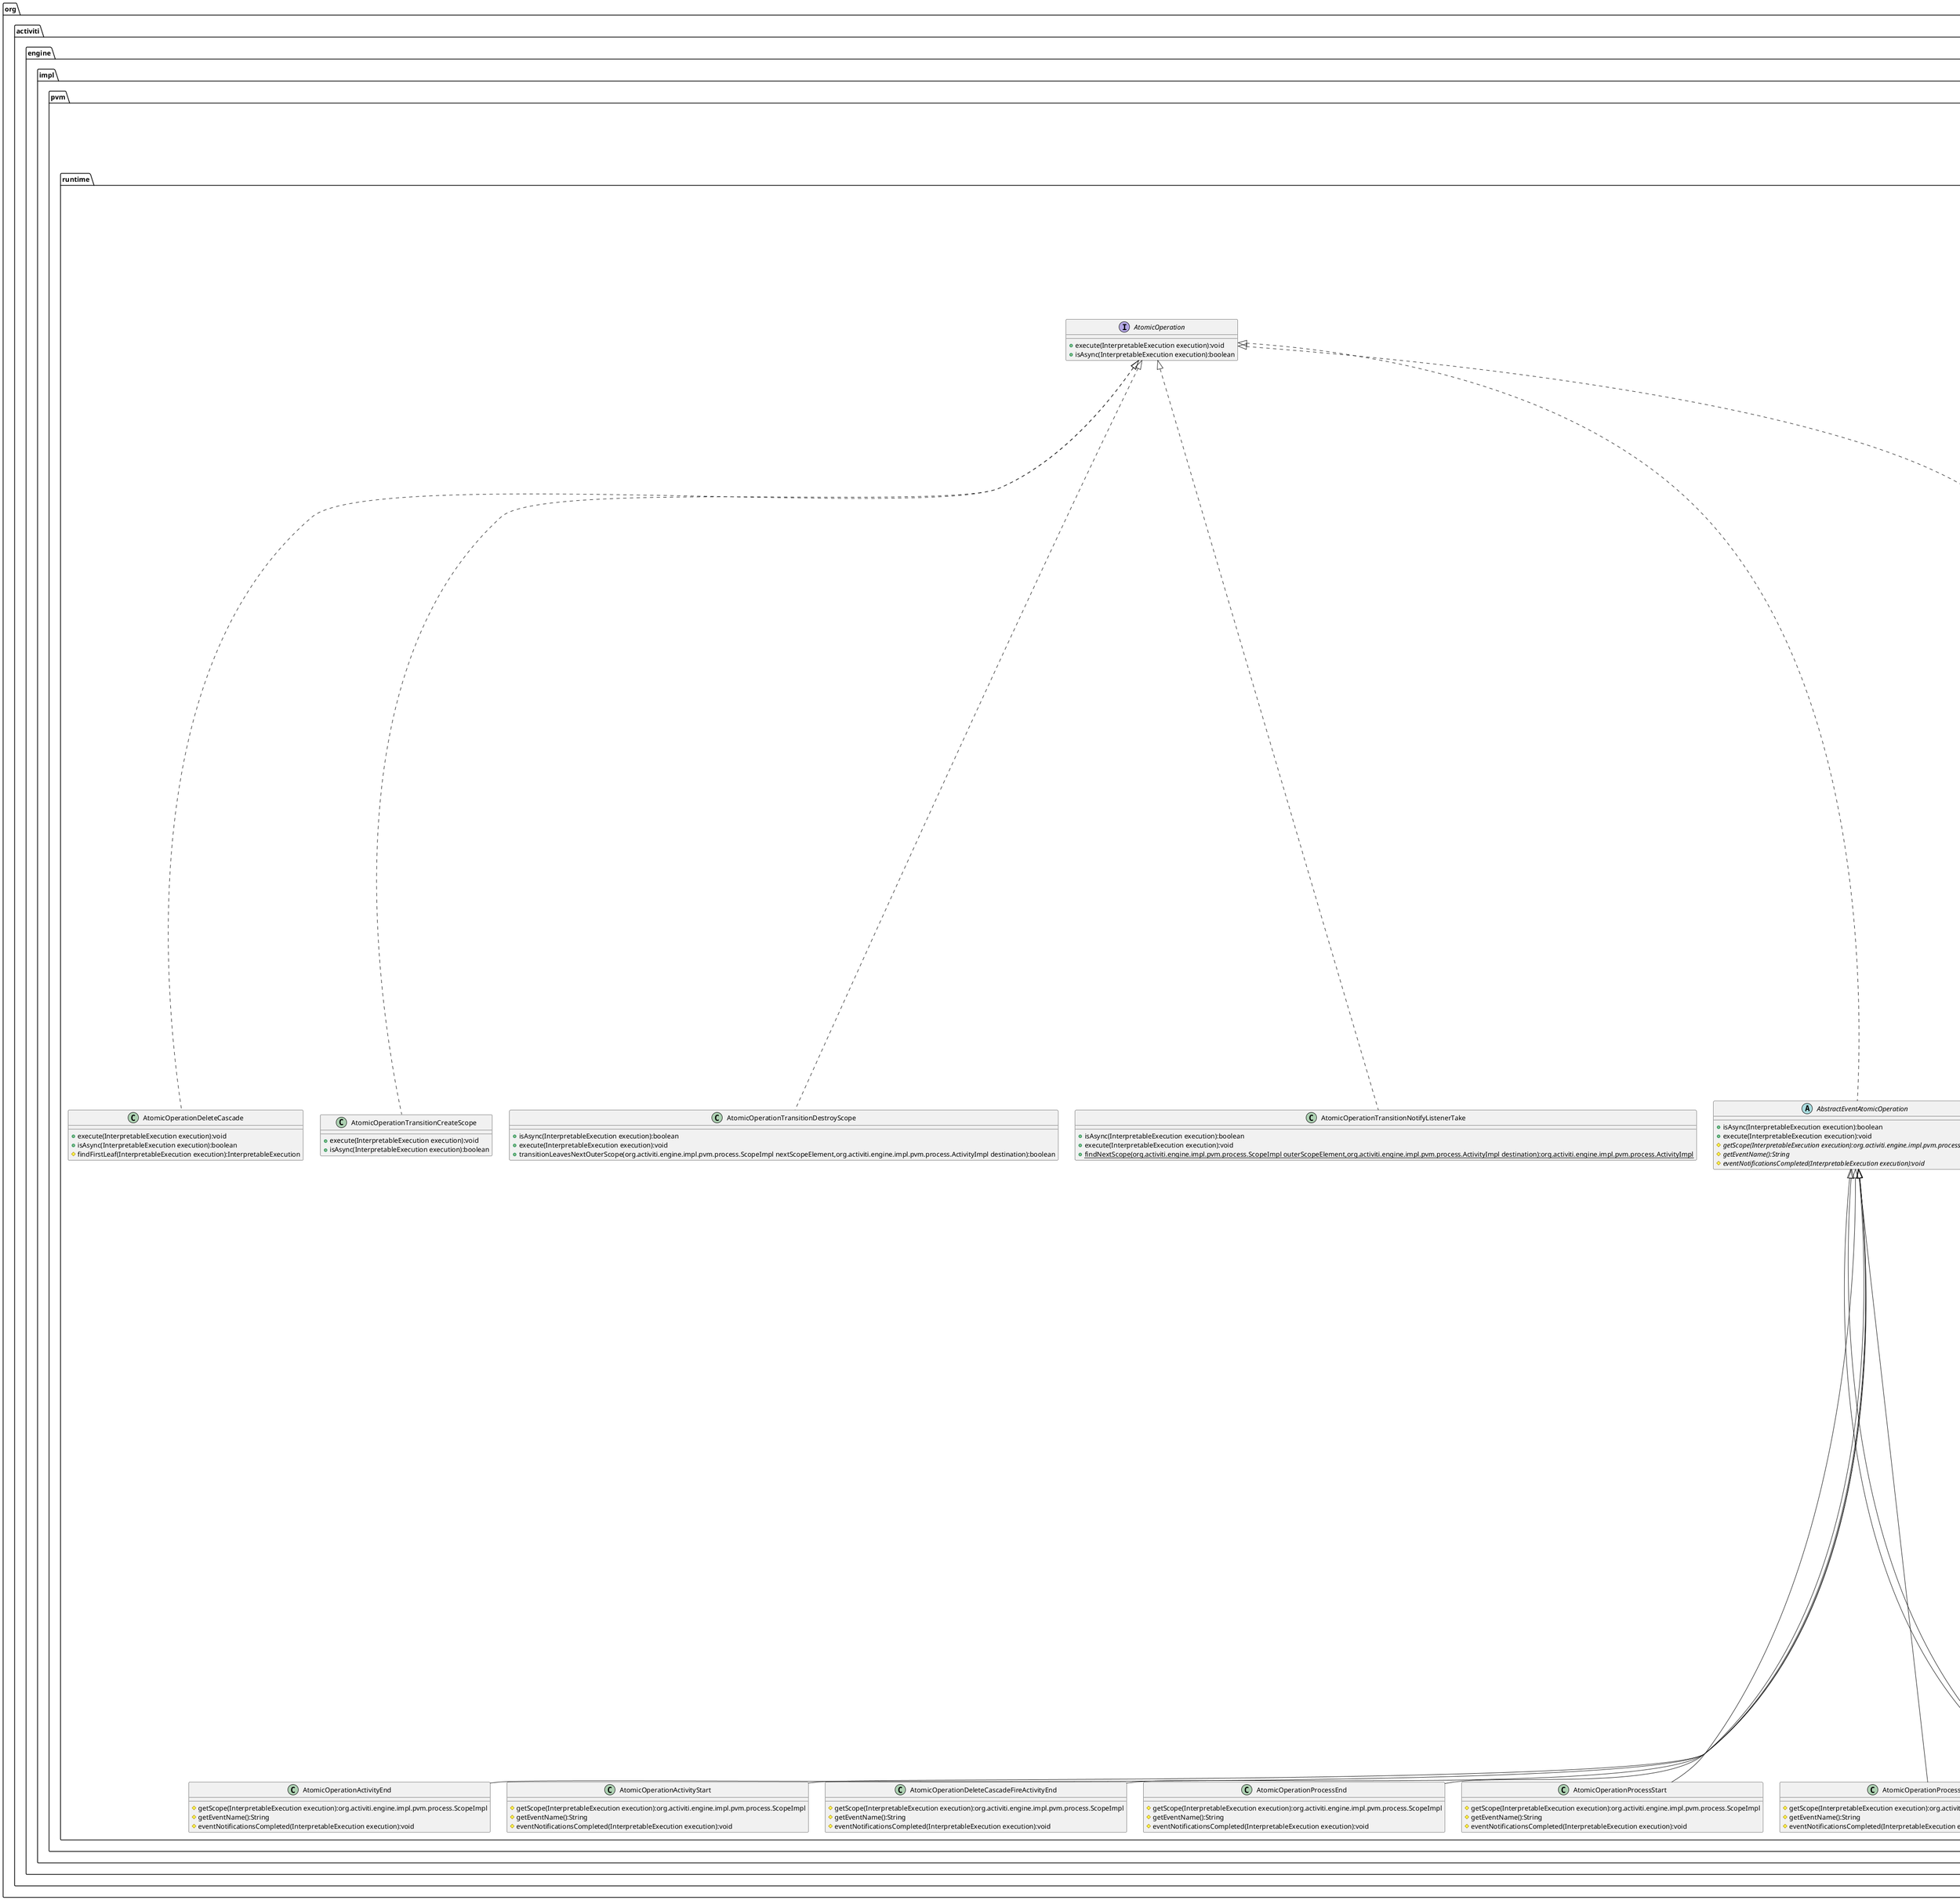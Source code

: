 @startuml
/' !include org.activiti.engine.impl.pvm.delegate.puml '/
hide @unlinked

package "org.activiti.engine.impl.pvm.runtime" {
abstract class AbstractEventAtomicOperation implements AtomicOperation {
    + isAsync(InterpretableExecution execution):boolean
    + execute(InterpretableExecution execution):void
    # {abstract} getScope(InterpretableExecution execution):org.activiti.engine.impl.pvm.process.ScopeImpl
    # {abstract} getEventName():String
    # {abstract} eventNotificationsCompleted(InterpretableExecution execution):void
}

interface AtomicOperation {
    + execute(InterpretableExecution execution):void
    + isAsync(InterpretableExecution execution):boolean
}
class AtomicOperationActivityEnd extends AbstractEventAtomicOperation {
    # getScope(InterpretableExecution execution):org.activiti.engine.impl.pvm.process.ScopeImpl
    # getEventName():String
    # eventNotificationsCompleted(InterpretableExecution execution):void
}
class AtomicOperationActivityExecute implements AtomicOperation {
    + execute(InterpretableExecution execution):void
    + isAsync(InterpretableExecution execution):boolean
}
class AtomicOperationActivityStart extends AbstractEventAtomicOperation {
    # getScope(InterpretableExecution execution):org.activiti.engine.impl.pvm.process.ScopeImpl
    # getEventName():String
    # eventNotificationsCompleted(InterpretableExecution execution):void
}
class AtomicOperationDeleteCascade implements AtomicOperation {
    + execute(InterpretableExecution execution):void
    + isAsync(InterpretableExecution execution):boolean
    # findFirstLeaf(InterpretableExecution execution):InterpretableExecution
}
class AtomicOperationDeleteCascadeFireActivityEnd extends AbstractEventAtomicOperation {
    # getScope(InterpretableExecution execution):org.activiti.engine.impl.pvm.process.ScopeImpl
    # getEventName():String
    # eventNotificationsCompleted(InterpretableExecution execution):void
}
class AtomicOperationProcessEnd extends AbstractEventAtomicOperation {
    # getScope(InterpretableExecution execution):org.activiti.engine.impl.pvm.process.ScopeImpl
    # getEventName():String
    # eventNotificationsCompleted(InterpretableExecution execution):void
}

class AtomicOperationProcessStart extends AbstractEventAtomicOperation {
    # getScope(InterpretableExecution execution):org.activiti.engine.impl.pvm.process.ScopeImpl
    # getEventName():String
    # eventNotificationsCompleted(InterpretableExecution execution):void
}
class AtomicOperationProcessStartInitial extends AbstractEventAtomicOperation {
    # getScope(InterpretableExecution execution):org.activiti.engine.impl.pvm.process.ScopeImpl
    # getEventName():String
    # eventNotificationsCompleted(InterpretableExecution execution):void
}
class AtomicOperationTransitionCreateScope implements AtomicOperation {
    + execute(InterpretableExecution execution):void
    + isAsync(InterpretableExecution execution):boolean
}
class AtomicOperationTransitionDestroyScope implements AtomicOperation {
    + isAsync(InterpretableExecution execution):boolean
    + execute(InterpretableExecution execution):void
    + transitionLeavesNextOuterScope(org.activiti.engine.impl.pvm.process.ScopeImpl nextScopeElement,org.activiti.engine.impl.pvm.process.ActivityImpl destination):boolean
}
class AtomicOperationTransitionNotifyListenerEnd extends AbstractEventAtomicOperation {
    # getScope(InterpretableExecution execution):org.activiti.engine.impl.pvm.process.ScopeImpl
    # getEventName():String
    # eventNotificationsCompleted(InterpretableExecution execution):void
}
class AtomicOperationTransitionNotifyListenerStart extends AbstractEventAtomicOperation {
    # getScope(InterpretableExecution execution):org.activiti.engine.impl.pvm.process.ScopeImpl
    # getEventName():String
    # eventNotificationsCompleted(InterpretableExecution execution):void
}

class AtomicOperationTransitionNotifyListenerTake implements AtomicOperation{
    + isAsync(InterpretableExecution execution):boolean
    + execute(InterpretableExecution execution):void
    + {static} findNextScope(org.activiti.engine.impl.pvm.process.ScopeImpl outerScopeElement,org.activiti.engine.impl.pvm.process.ActivityImpl destination):org.activiti.engine.impl.pvm.process.ActivityImpl
}

class ExecutionImpl implements org.activiti.engine.impl.pvm.delegate.ActivityExecution,org.activiti.engine.impl.pvm.delegate.ExecutionListenerExecution,org.activiti.engine.impl.pvm.PvmExecution,InterpretableExecution {
    # processDefinition:org.activiti.engine.impl.pvm.process.ProcessDefinitionImpl
    # activity:org.activiti.engine.impl.pvm.process.ActivityImpl
    # transition:org.activiti.engine.impl.pvm.process.TransitionImpl
    # processInstance:ExecutionImpl
    # parent:ExecutionImpl
    # executions:List<ExecutionImpl>
    # superExecution:ExecutionImpl
    # subProcessInstance:ExecutionImpl
    # startingExecution:StartingExecution
    == state/type of execution ==
    # isActive:boolean
    # isScope:boolean
    # isConcurrent:boolean
    # isEnded:boolean
    # isEventScope:boolean
    # variables:Map<String,Object>
    == events ==
    # eventName:String
    # eventSource:org.activiti.engine.impl.pvm.PvmProcessElement
    # executionListenerIndex:int
    == cascade deletion ==
    # deleteRoot:boolean
    # deleteReason:String
    == replaced by ==
    # replacedBy:ExecutionImpl
    == atomic operations ==
    # nextOperation:AtomicOperation
    # isOperating:boolean
    == constructor ==
    + ExecutionImpl()
    + ExecutionImpl(org.activiti.engine.impl.pvm.process.ActivityImpl initial)
    == constructor ==
    + createExecution():ExecutionImpl
    + newExecution():ExecutionImpl
    + createSubProcessInstance(org.activiti.engine.impl.pvm.PvmProcessDefinition processDefinition):org.activiti.engine.impl.pvm.PvmProcessInstance
    + initialize():void
    + destroy():void
    + remove():void
    + destroyScope(String reason):void
    + getParent():ExecutionImpl
    + setParent(InterpretableExecution parent):void
    + getParentId():String
    + getSuperExecutionId():String
    # ensureParentInitialized():void
    + getExecutions():List<ExecutionImpl>
    + getSuperExecution():ExecutionImpl
    + setSuperExecution(ExecutionImpl superExecution):void
    # ensureSuperExecutionInitialized():void
    + getSubProcessInstance():ExecutionImpl
    + setSubProcessInstance(InterpretableExecution superExecution):void
    # ensureSubProcessInstanceInitialized():void
    + deleteCascade(String deleteReason):void
    + end():void
    + findExecution(String activityId):ExecutionImpl
    + findActiveActivityIds():List<String>
    # collectActiveActivityIds(List<String> activeActivityIds):void
    # ensureExecutionsInitialized():void
    + getProcessDefinition():org.activiti.engine.impl.pvm.process.ProcessDefinitionImpl
    + getProcessDefinitionId():String
    # ensureProcessDefinitionInitialized():void
    + getProcessInstance():ExecutionImpl
    + getProcessInstanceId():String
    + getBusinessKey():string
    + getProcessBusinessKey():String
    + setProcessInstance(InterpretableExecution processInstance):void
    # ensureProcessInstanceInitialized():void
    + getActivity():org.activiti.engine.impl.pvm.process.ActivityImpl
    + setActivity(org.activiti.engine.impl.pvm.process.ActivityImpl activity):void
    + ensureActivityInitialized():void
    + isCope():boolean
    + start():void
    + signal(String signalName,Object signalData):void
    + take(org.activiti.engine.impl.pvm.PvmTransition transition,boolean fireActivityCompletedEvent):void
    + take(org.activiti.engine.impl.pvm.PvmTransition transition):void
    + executeActivity(org.activiti.engine.impl.pvm.PvmActivity activity):void
    + findInactiveConcurrentExecutions(org.activiti.engine.impl.pvm.PvmActivity activity):List<org.activiti.engine.impl.pvm.delegate.ActivityExecution>
    + takeAll(List<org.activiti.engine.impl.pvm.PvmTransition> transitions,List<org.activiti.engine.impl.pvm.delegate.ActivityExecution> recyclableExecutions):void
    + performOperation(AtomicOperation executionOperation):void
    + isActive(String activityId):boolean
    + getVariable(String variableName):Object
    + getVariable(String variableName,boolean fetchAllVariables):Object
    + getVariables():Map<String,Object>
    + getVariables(Collection<String> variableNames):Map<String,Object>
    + getVariables(Collection<String> variableNames,boolean fetchAllVariables):Map<String,Object>
    # collectVariables(Map<String,Object> collectedVariables):void
    + setVariables(Map<String,? extends Object> variables):void
    + setVariable(String variableName,Object value):void
    + setVariable(String variableName,Object value,boolean fetchAllVariables):void
    + setVariableLocally(String variableName,Object value):void
    + setVariableLocal(String variableName,Object value,boolean fetchAllVariables):void
    + hasVariable(String variableName):boolean
    # ensureVariablesInitialized():void
    + getEngineServices():org.activiti.engine.EngineServices
    + isProcessInstanceType():boolean
    + inactivate():boolean
    + getId():String
    + getTransition():org.activiti.engine.impl.pvm.process.TransitionImpl
    + setTransition(org.activiti.engine.impl.pvm.process.TransitionImpl):void
    + getExecutionListenerIndex():Integer
    + setExecutionListenerIndex(Integer executionListenerIndex):void
    + isConcurrent():boolean
    + setConcurrent(boolean isConcurrent):void
    + isActive():boolean
    + setActive(boolean isActive):void
    + isEnded():boolean
    + setEnded(boolean ended):void
    + setProcessDefinition(org.activiti.engine.impl.pvm.process.ProcessDefinitionImpl processDefinition):void
    + getEventName():String
    + setEventName(String eventName):void
    + getEventSource():org.activiti.engine.impl.pvm.PvmProcessElement
    + setEventSource(org.activiti.engine.impl.pvm.PvmProcessElement):void
    + getDeleteReason():String
    + setDeleteReason(String deleteReason):void
    + getReplacedBy():ExecutionImpl
    + setReplacedBy(ExecutionImpl replacedBy):void
    + setExecutions(List<ExecutionImpl> executions):void
    + isDeleteRoot():boolean
    + getCurrentActivityId():String
    + getCurrentActivityName():String
    + getVariableInstances():Map<String,org.activiti.engine.impl.persistence.entity.VariableInstance>
    + getVariableInstances(Collection<String> variableNames):Map<String,org.activiti.engine.impl.persistence.entity.VariableInstance>
    + getVariableInstances(Collection<String> variableNames,boolean fetchAllVariables):Map<String,org.activiti.engine.impl.persistence.entity.VariableInstance>
    + getVariableInstancesLocal():Map<String,org.activiti.engine.impl.persistence.entity.VariableInstance>
    + getVariableInstancesLocal(Collection<String> variableNames):Map<String,org.activiti.engine.impl.persistence.entity.VariableInstance>
    + getVariableInstancesLocal(Collection<String> variableNames,boolean fetchAllVariables):Map<String,org.activiti.engine.impl.persistence.entity.VariableInstance>
    + getVariableInstance(String variableName):org.activiti.engine.impl.persistence.entity.VariableInstance
    + getVariableInstance(String variableName,boolean fetchAllVariables):org.activiti.engine.impl.persistence.entity.VariableInstance
    + createVariableLocal(String variableName,Object value):void
    + createVariablesLocal(Map<String,? extends Object> variables):void
    + getVariableLocal(String variableName):Object
    + getVariableInstanceLocal(String variableName):org.activiti.engine.impl.persistence.entity.VariableInstance
    + getVariableLocal(String variableName,boolean fetchAllVariables):Object
}
interface InterpretableExecution extends org.activiti.engine.impl.pvm.delegate.ActivityExecution,org.activiti.engine.impl.pvm.delegate.ExecutionListenerExecution,org.activiti.engine.impl.pvm.PvmProcessInstance {
    + take(PvmTransition transition):void
    + take(PvmTransition transition,boolean fireActivityCompletedEvent):void
    + setEventName(String eventName):void
    + setEventSource(PvmProcessElement element):void
    + getExecutionListenerIndex():int
    + setExecutionListenerIndex(int executionListenerIndex):void
    + getProcessDefinition():org.activiti.engine.impl.pvm.process.ProcessDefinitionImpl
    + setActivity(org.activiti.engine.impl.pvm.process.ActivityImpl activity):void
    + performOperation(org.activiti.engine.impl.pvm.runtime.AtomicOperation operation):void
    + isScope():boolean
    + destroy():void
    + remove():void
    + getReplacedBy():InterpretableExecution
    + setReplacedBy(InterpretableExecution replacedBy):void
    + getSubProcessInstance():InterpretableExecution
    + setSubProcessInstance(InterpretableExecution subProcessInstance):void
    + getSuperExecution():InterpretableExecution
    + deleteCascade(String deleteReason):void
    + isDeleteRoot():boolean
    + getTransition():TransitionImpl
    + setTransition(TransitionImpl):void
    + initialize():void
    + setParent(InterpretableExecution parent):void
    + setProcessDefinition(org.activiti.engine.impl.pvm.process.ProcessDefinitionImpl processDefinition):void
    + setProcessInstance(InterpretableExecution processInstance):void
    + isEventScope():boolean
    + setEventScope(boolean isEventScope):void
    + getStartingExecution():StartingExecution
    + disposeStartingExecution():void
    + shouldExecuteListeners():boolean
}
class OutgoingExecution {
    # outingExecution:InterpretableExecution
    # outgoingTransition:org.activiti.engine.impl.pvm.PvmTransition
    # isNew:boolean
    + OutgoingExecution(InterpretableExecution outgoingTransition,org.activiti.engine.impl.pvm.PvmTransition outgoingTransition,boolean isNew)
    + take():void
    + take(boolean fireActivityCompletedEvent):void
}
class StartingExecution {
    # selectedInitial:org.activiti.engine.impl.pvm.process.ActivityImpl
    + StartingExecution(org.activiti.engine.impl.pvm.process.ActivityImpl selectedInitial)
    + getInitial():org.activiti.engine.impl.pvm.process.ActivityImpl
}
/' package finished '/
}

@enduml